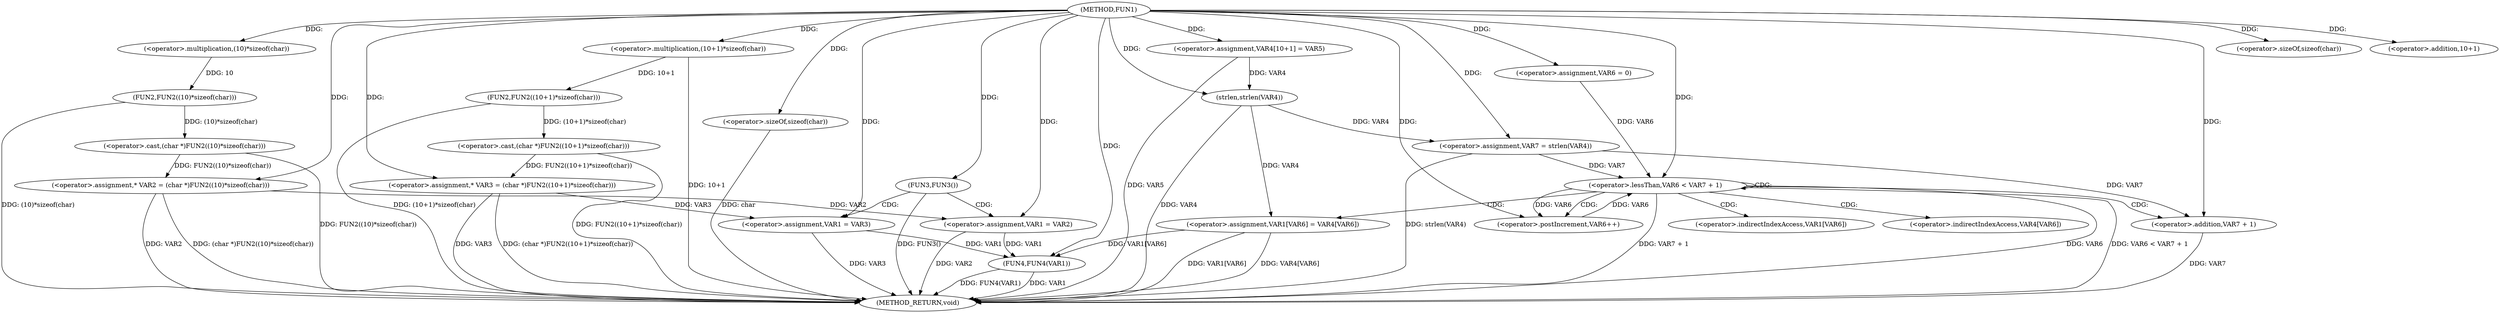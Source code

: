 digraph FUN1 {  
"1000100" [label = "(METHOD,FUN1)" ]
"1000168" [label = "(METHOD_RETURN,void)" ]
"1000104" [label = "(<operator>.assignment,* VAR2 = (char *)FUN2((10)*sizeof(char)))" ]
"1000106" [label = "(<operator>.cast,(char *)FUN2((10)*sizeof(char)))" ]
"1000108" [label = "(FUN2,FUN2((10)*sizeof(char)))" ]
"1000109" [label = "(<operator>.multiplication,(10)*sizeof(char))" ]
"1000111" [label = "(<operator>.sizeOf,sizeof(char))" ]
"1000114" [label = "(<operator>.assignment,* VAR3 = (char *)FUN2((10+1)*sizeof(char)))" ]
"1000116" [label = "(<operator>.cast,(char *)FUN2((10+1)*sizeof(char)))" ]
"1000118" [label = "(FUN2,FUN2((10+1)*sizeof(char)))" ]
"1000119" [label = "(<operator>.multiplication,(10+1)*sizeof(char))" ]
"1000120" [label = "(<operator>.addition,10+1)" ]
"1000123" [label = "(<operator>.sizeOf,sizeof(char))" ]
"1000126" [label = "(FUN3,FUN3())" ]
"1000128" [label = "(<operator>.assignment,VAR1 = VAR2)" ]
"1000133" [label = "(<operator>.assignment,VAR1 = VAR3)" ]
"1000138" [label = "(<operator>.assignment,VAR4[10+1] = VAR5)" ]
"1000143" [label = "(<operator>.assignment,VAR7 = strlen(VAR4))" ]
"1000145" [label = "(strlen,strlen(VAR4))" ]
"1000148" [label = "(<operator>.assignment,VAR6 = 0)" ]
"1000151" [label = "(<operator>.lessThan,VAR6 < VAR7 + 1)" ]
"1000153" [label = "(<operator>.addition,VAR7 + 1)" ]
"1000156" [label = "(<operator>.postIncrement,VAR6++)" ]
"1000159" [label = "(<operator>.assignment,VAR1[VAR6] = VAR4[VAR6])" ]
"1000166" [label = "(FUN4,FUN4(VAR1))" ]
"1000160" [label = "(<operator>.indirectIndexAccess,VAR1[VAR6])" ]
"1000163" [label = "(<operator>.indirectIndexAccess,VAR4[VAR6])" ]
  "1000106" -> "1000168"  [ label = "DDG: FUN2((10)*sizeof(char))"] 
  "1000151" -> "1000168"  [ label = "DDG: VAR6 < VAR7 + 1"] 
  "1000104" -> "1000168"  [ label = "DDG: VAR2"] 
  "1000166" -> "1000168"  [ label = "DDG: VAR1"] 
  "1000114" -> "1000168"  [ label = "DDG: VAR3"] 
  "1000151" -> "1000168"  [ label = "DDG: VAR7 + 1"] 
  "1000116" -> "1000168"  [ label = "DDG: FUN2((10+1)*sizeof(char))"] 
  "1000153" -> "1000168"  [ label = "DDG: VAR7"] 
  "1000118" -> "1000168"  [ label = "DDG: (10+1)*sizeof(char)"] 
  "1000114" -> "1000168"  [ label = "DDG: (char *)FUN2((10+1)*sizeof(char))"] 
  "1000123" -> "1000168"  [ label = "DDG: char"] 
  "1000128" -> "1000168"  [ label = "DDG: VAR2"] 
  "1000126" -> "1000168"  [ label = "DDG: FUN3()"] 
  "1000159" -> "1000168"  [ label = "DDG: VAR1[VAR6]"] 
  "1000166" -> "1000168"  [ label = "DDG: FUN4(VAR1)"] 
  "1000138" -> "1000168"  [ label = "DDG: VAR5"] 
  "1000151" -> "1000168"  [ label = "DDG: VAR6"] 
  "1000133" -> "1000168"  [ label = "DDG: VAR3"] 
  "1000119" -> "1000168"  [ label = "DDG: 10+1"] 
  "1000143" -> "1000168"  [ label = "DDG: strlen(VAR4)"] 
  "1000159" -> "1000168"  [ label = "DDG: VAR4[VAR6]"] 
  "1000145" -> "1000168"  [ label = "DDG: VAR4"] 
  "1000104" -> "1000168"  [ label = "DDG: (char *)FUN2((10)*sizeof(char))"] 
  "1000108" -> "1000168"  [ label = "DDG: (10)*sizeof(char)"] 
  "1000106" -> "1000104"  [ label = "DDG: FUN2((10)*sizeof(char))"] 
  "1000100" -> "1000104"  [ label = "DDG: "] 
  "1000108" -> "1000106"  [ label = "DDG: (10)*sizeof(char)"] 
  "1000109" -> "1000108"  [ label = "DDG: 10"] 
  "1000100" -> "1000109"  [ label = "DDG: "] 
  "1000100" -> "1000111"  [ label = "DDG: "] 
  "1000116" -> "1000114"  [ label = "DDG: FUN2((10+1)*sizeof(char))"] 
  "1000100" -> "1000114"  [ label = "DDG: "] 
  "1000118" -> "1000116"  [ label = "DDG: (10+1)*sizeof(char)"] 
  "1000119" -> "1000118"  [ label = "DDG: 10+1"] 
  "1000100" -> "1000119"  [ label = "DDG: "] 
  "1000100" -> "1000120"  [ label = "DDG: "] 
  "1000100" -> "1000123"  [ label = "DDG: "] 
  "1000100" -> "1000126"  [ label = "DDG: "] 
  "1000104" -> "1000128"  [ label = "DDG: VAR2"] 
  "1000100" -> "1000128"  [ label = "DDG: "] 
  "1000114" -> "1000133"  [ label = "DDG: VAR3"] 
  "1000100" -> "1000133"  [ label = "DDG: "] 
  "1000100" -> "1000138"  [ label = "DDG: "] 
  "1000145" -> "1000143"  [ label = "DDG: VAR4"] 
  "1000100" -> "1000143"  [ label = "DDG: "] 
  "1000138" -> "1000145"  [ label = "DDG: VAR4"] 
  "1000100" -> "1000145"  [ label = "DDG: "] 
  "1000100" -> "1000148"  [ label = "DDG: "] 
  "1000156" -> "1000151"  [ label = "DDG: VAR6"] 
  "1000148" -> "1000151"  [ label = "DDG: VAR6"] 
  "1000100" -> "1000151"  [ label = "DDG: "] 
  "1000143" -> "1000151"  [ label = "DDG: VAR7"] 
  "1000143" -> "1000153"  [ label = "DDG: VAR7"] 
  "1000100" -> "1000153"  [ label = "DDG: "] 
  "1000151" -> "1000156"  [ label = "DDG: VAR6"] 
  "1000100" -> "1000156"  [ label = "DDG: "] 
  "1000145" -> "1000159"  [ label = "DDG: VAR4"] 
  "1000159" -> "1000166"  [ label = "DDG: VAR1[VAR6]"] 
  "1000128" -> "1000166"  [ label = "DDG: VAR1"] 
  "1000133" -> "1000166"  [ label = "DDG: VAR1"] 
  "1000100" -> "1000166"  [ label = "DDG: "] 
  "1000126" -> "1000128"  [ label = "CDG: "] 
  "1000126" -> "1000133"  [ label = "CDG: "] 
  "1000151" -> "1000163"  [ label = "CDG: "] 
  "1000151" -> "1000156"  [ label = "CDG: "] 
  "1000151" -> "1000151"  [ label = "CDG: "] 
  "1000151" -> "1000160"  [ label = "CDG: "] 
  "1000151" -> "1000153"  [ label = "CDG: "] 
  "1000151" -> "1000159"  [ label = "CDG: "] 
}
